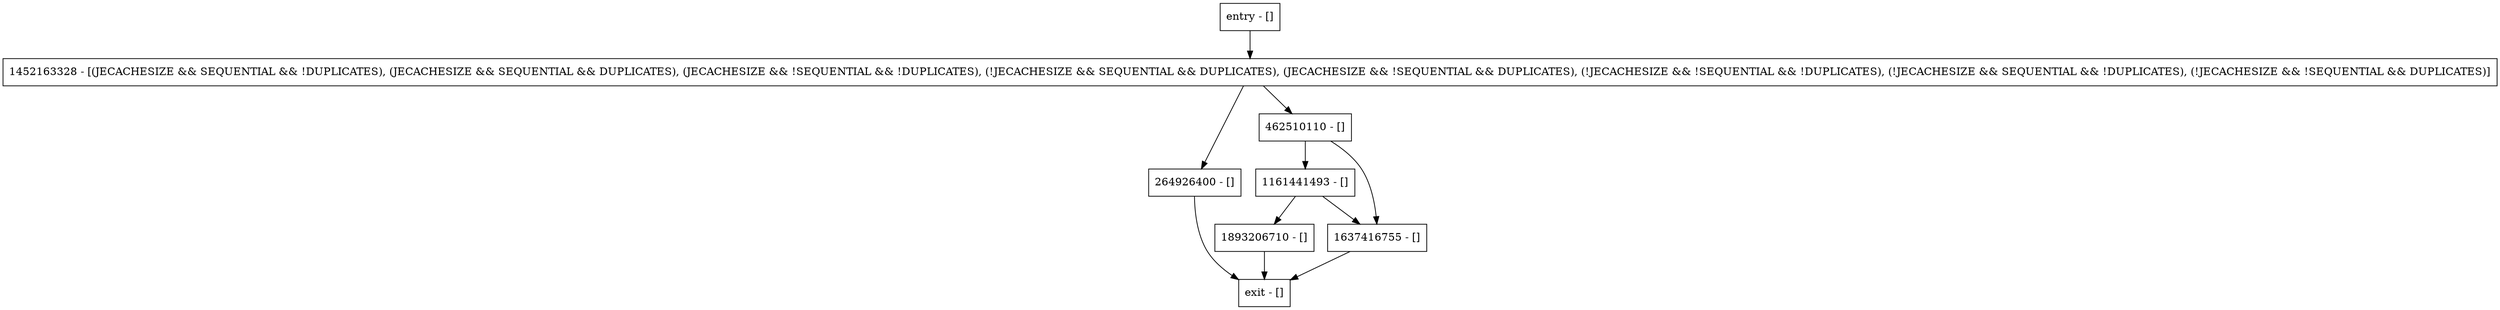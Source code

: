 digraph checkForNullDbt {
node [shape=record];
1161441493 [label="1161441493 - []"];
entry [label="entry - []"];
exit [label="exit - []"];
1452163328 [label="1452163328 - [(JECACHESIZE && SEQUENTIAL && !DUPLICATES), (JECACHESIZE && SEQUENTIAL && DUPLICATES), (JECACHESIZE && !SEQUENTIAL && !DUPLICATES), (!JECACHESIZE && SEQUENTIAL && DUPLICATES), (JECACHESIZE && !SEQUENTIAL && DUPLICATES), (!JECACHESIZE && !SEQUENTIAL && !DUPLICATES), (!JECACHESIZE && SEQUENTIAL && !DUPLICATES), (!JECACHESIZE && !SEQUENTIAL && DUPLICATES)]"];
264926400 [label="264926400 - []"];
1893206710 [label="1893206710 - []"];
462510110 [label="462510110 - []"];
1637416755 [label="1637416755 - []"];
entry;
exit;
1161441493 -> 1893206710;
1161441493 -> 1637416755;
entry -> 1452163328;
1452163328 -> 264926400;
1452163328 -> 462510110;
264926400 -> exit;
1893206710 -> exit;
462510110 -> 1161441493;
462510110 -> 1637416755;
1637416755 -> exit;
}
